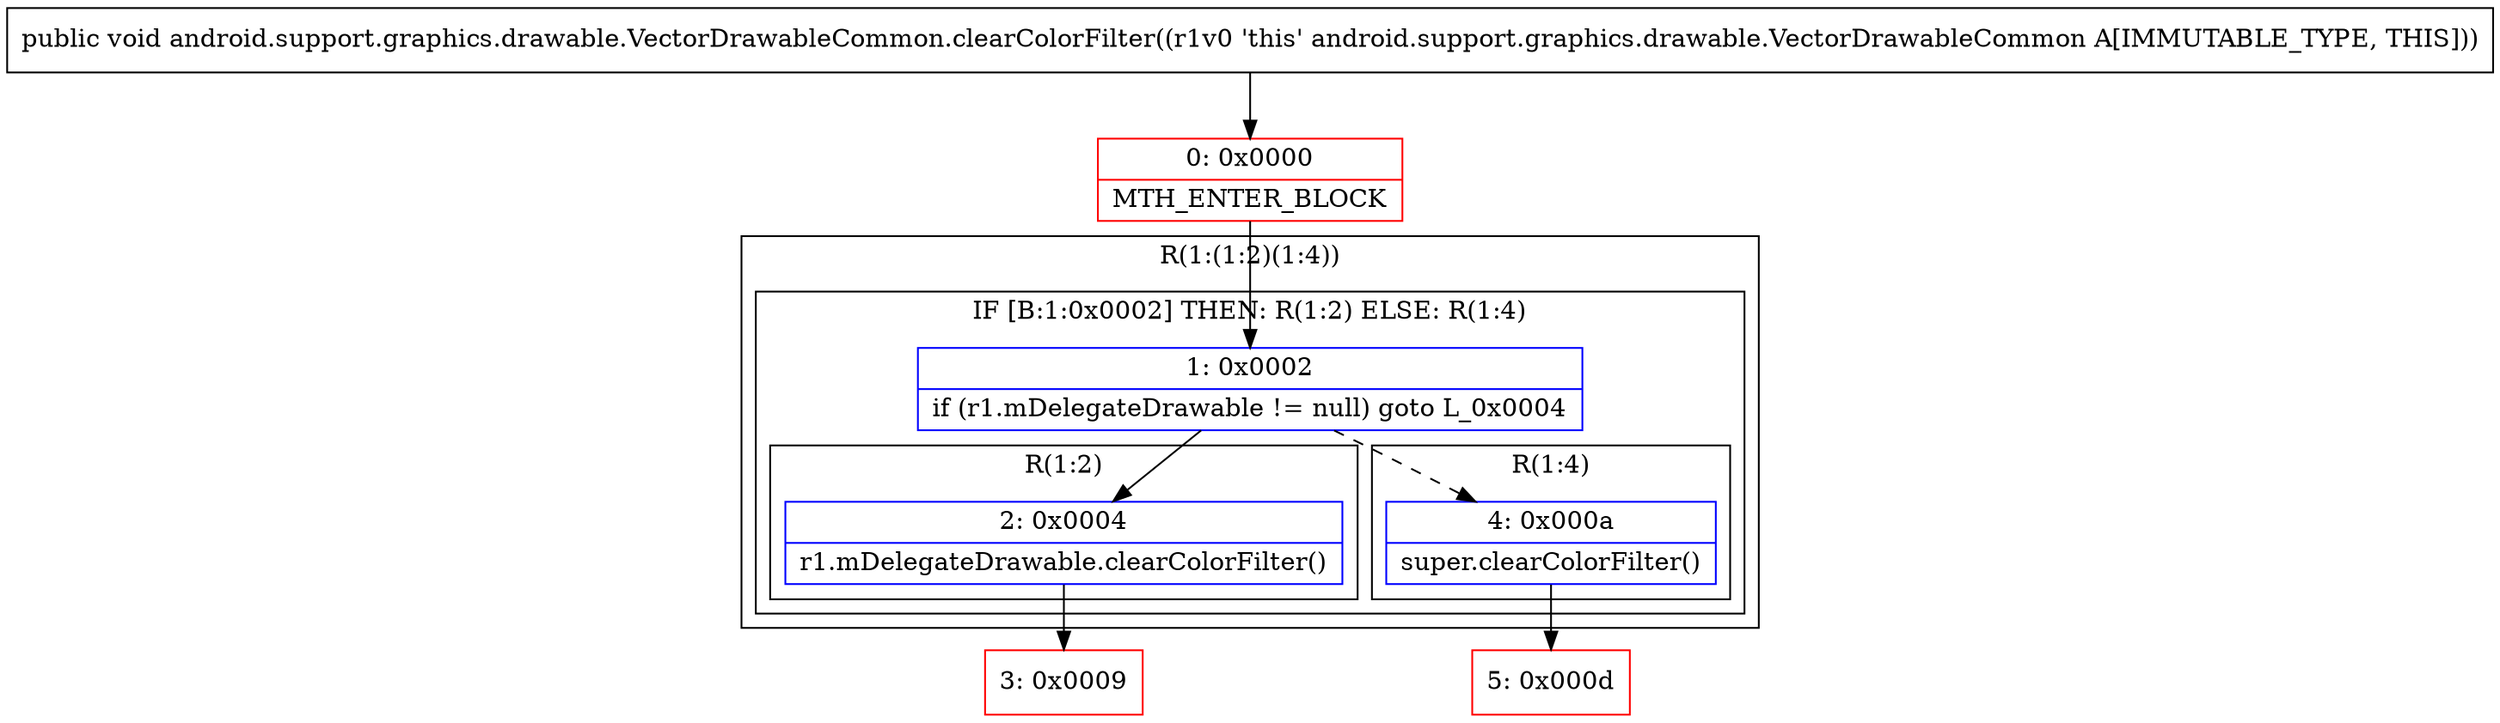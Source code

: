 digraph "CFG forandroid.support.graphics.drawable.VectorDrawableCommon.clearColorFilter()V" {
subgraph cluster_Region_600656640 {
label = "R(1:(1:2)(1:4))";
node [shape=record,color=blue];
subgraph cluster_IfRegion_832877210 {
label = "IF [B:1:0x0002] THEN: R(1:2) ELSE: R(1:4)";
node [shape=record,color=blue];
Node_1 [shape=record,label="{1\:\ 0x0002|if (r1.mDelegateDrawable != null) goto L_0x0004\l}"];
subgraph cluster_Region_261213620 {
label = "R(1:2)";
node [shape=record,color=blue];
Node_2 [shape=record,label="{2\:\ 0x0004|r1.mDelegateDrawable.clearColorFilter()\l}"];
}
subgraph cluster_Region_701956922 {
label = "R(1:4)";
node [shape=record,color=blue];
Node_4 [shape=record,label="{4\:\ 0x000a|super.clearColorFilter()\l}"];
}
}
}
Node_0 [shape=record,color=red,label="{0\:\ 0x0000|MTH_ENTER_BLOCK\l}"];
Node_3 [shape=record,color=red,label="{3\:\ 0x0009}"];
Node_5 [shape=record,color=red,label="{5\:\ 0x000d}"];
MethodNode[shape=record,label="{public void android.support.graphics.drawable.VectorDrawableCommon.clearColorFilter((r1v0 'this' android.support.graphics.drawable.VectorDrawableCommon A[IMMUTABLE_TYPE, THIS])) }"];
MethodNode -> Node_0;
Node_1 -> Node_2;
Node_1 -> Node_4[style=dashed];
Node_2 -> Node_3;
Node_4 -> Node_5;
Node_0 -> Node_1;
}

